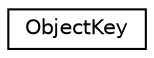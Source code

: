 digraph G
{
  edge [fontname="Helvetica",fontsize="10",labelfontname="Helvetica",labelfontsize="10"];
  node [fontname="Helvetica",fontsize="10",shape=record];
  rankdir=LR;
  Node1 [label="ObjectKey",height=0.2,width=0.4,color="black", fillcolor="white", style="filled",URL="$de/d34/structObjectKey.html"];
}
